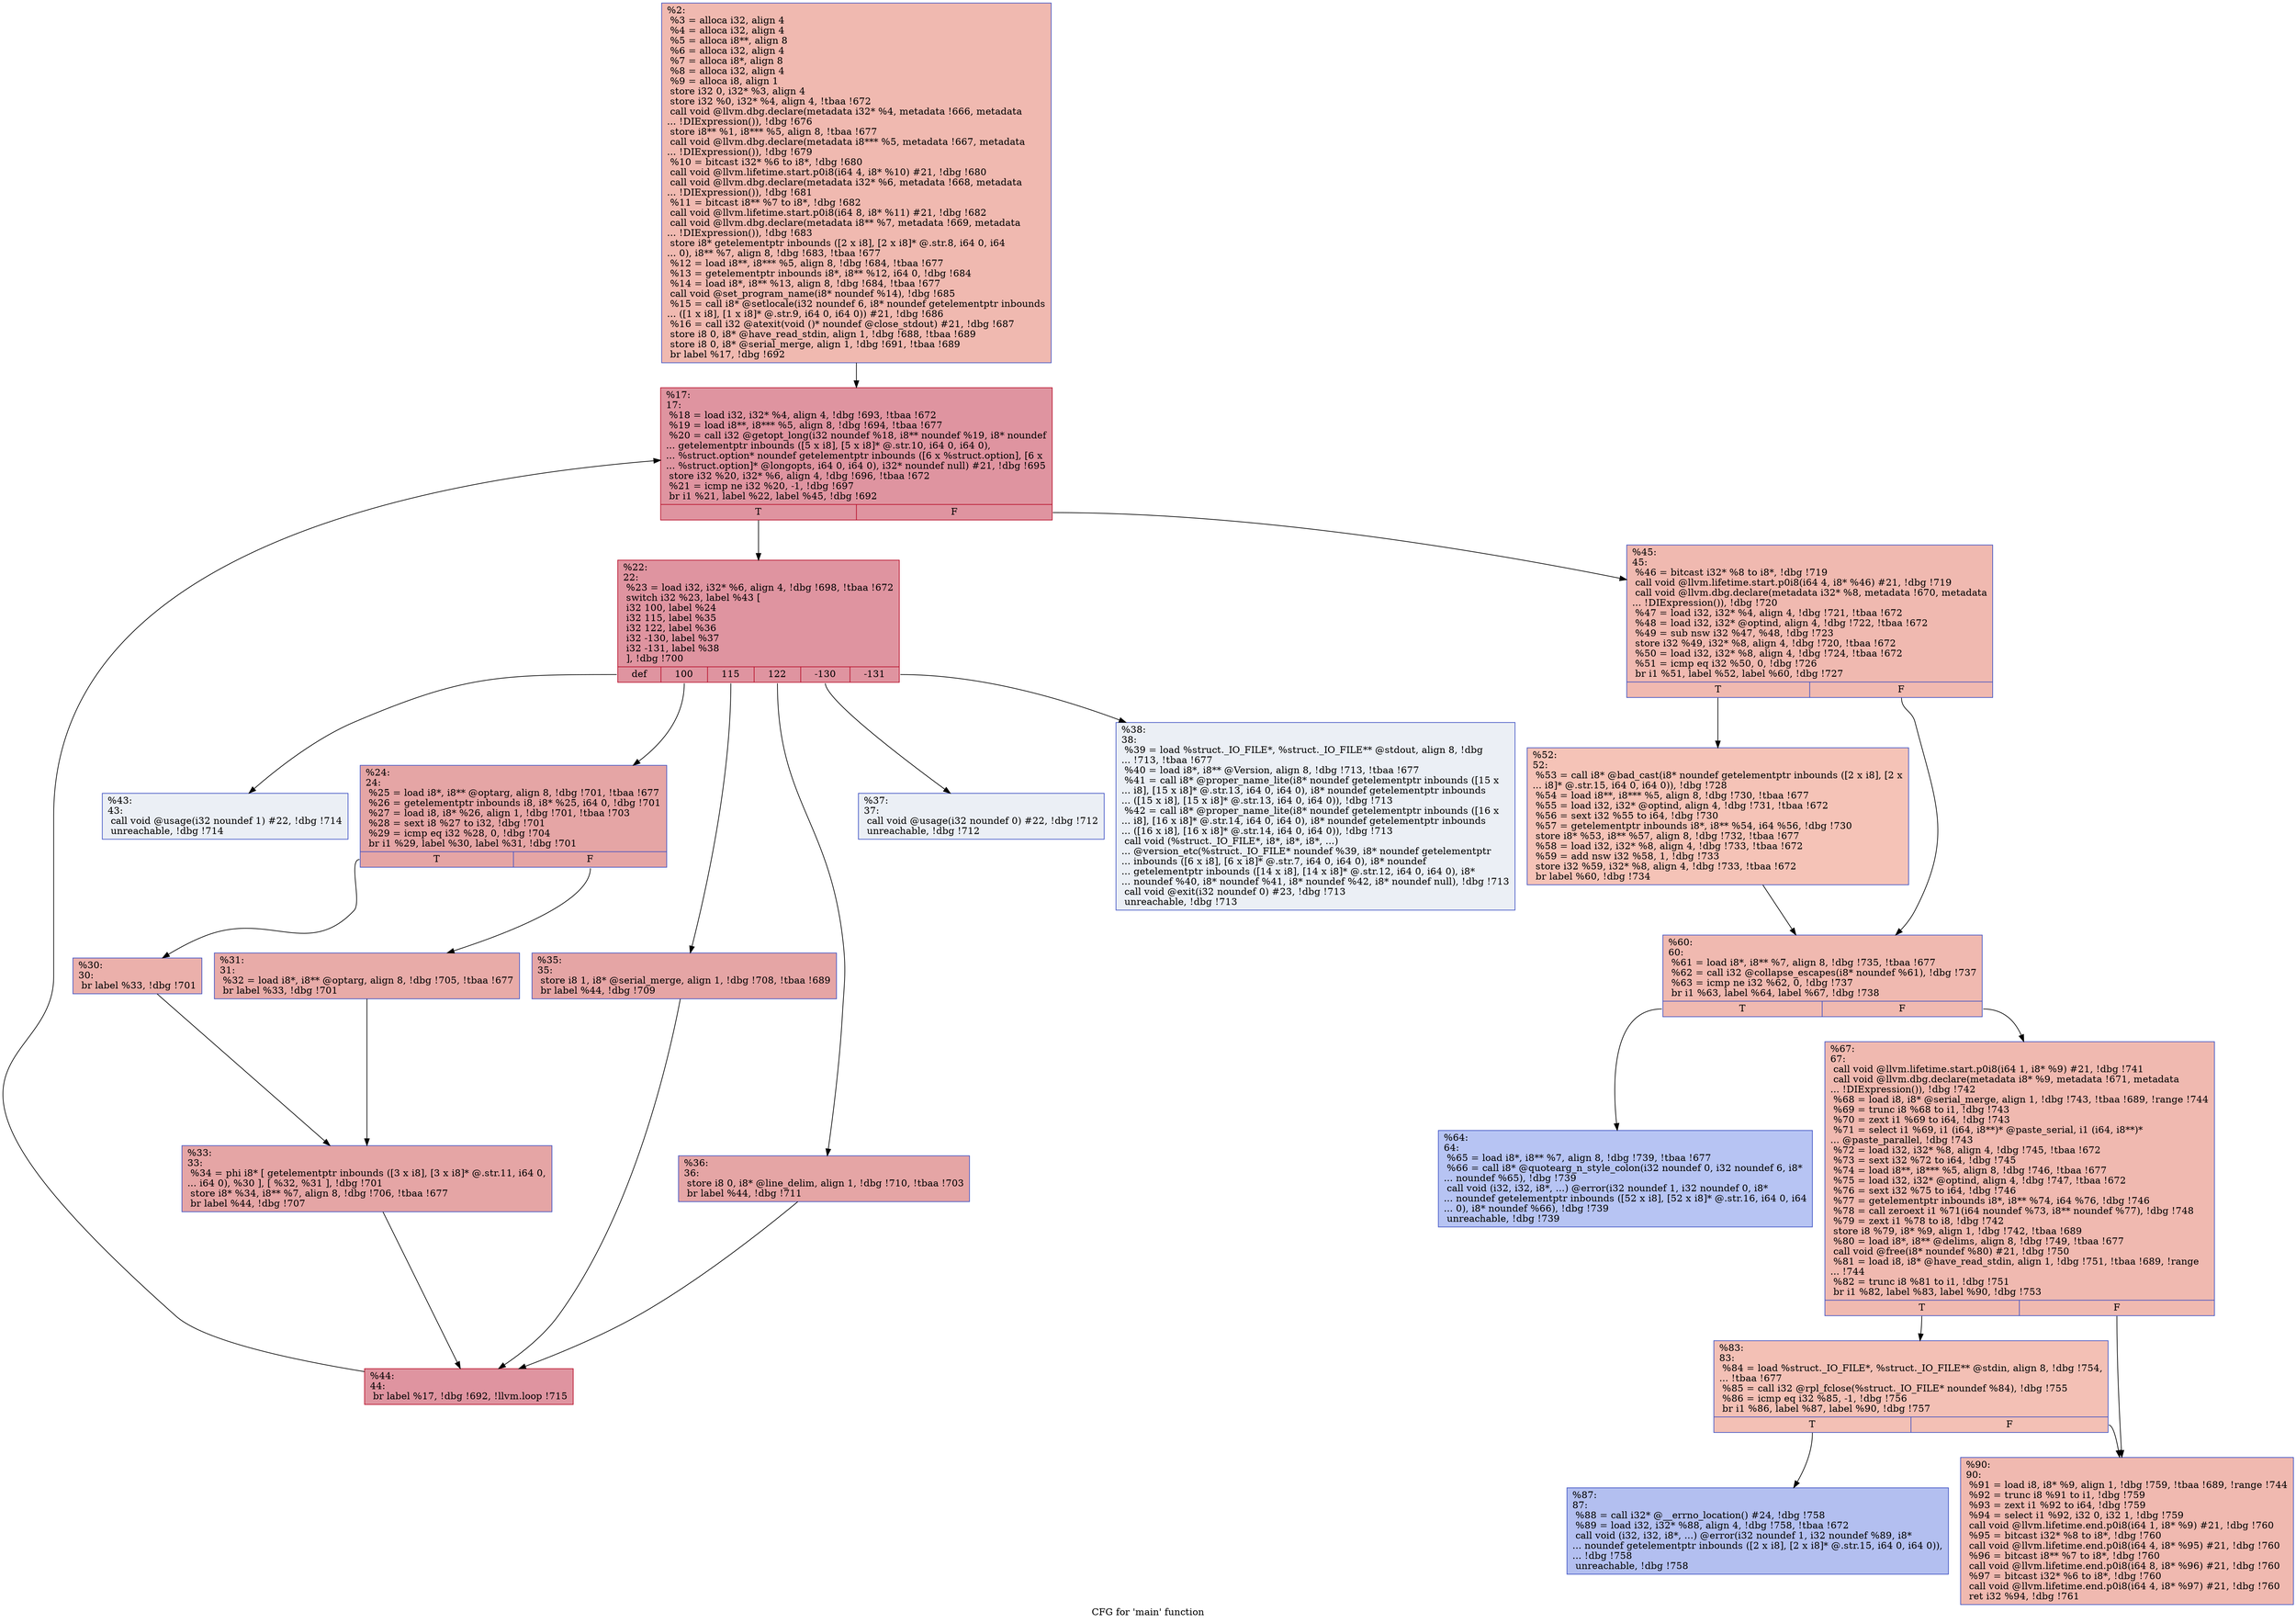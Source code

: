 digraph "CFG for 'main' function" {
	label="CFG for 'main' function";

	Node0x2244010 [shape=record,color="#3d50c3ff", style=filled, fillcolor="#de614d70",label="{%2:\l  %3 = alloca i32, align 4\l  %4 = alloca i32, align 4\l  %5 = alloca i8**, align 8\l  %6 = alloca i32, align 4\l  %7 = alloca i8*, align 8\l  %8 = alloca i32, align 4\l  %9 = alloca i8, align 1\l  store i32 0, i32* %3, align 4\l  store i32 %0, i32* %4, align 4, !tbaa !672\l  call void @llvm.dbg.declare(metadata i32* %4, metadata !666, metadata\l... !DIExpression()), !dbg !676\l  store i8** %1, i8*** %5, align 8, !tbaa !677\l  call void @llvm.dbg.declare(metadata i8*** %5, metadata !667, metadata\l... !DIExpression()), !dbg !679\l  %10 = bitcast i32* %6 to i8*, !dbg !680\l  call void @llvm.lifetime.start.p0i8(i64 4, i8* %10) #21, !dbg !680\l  call void @llvm.dbg.declare(metadata i32* %6, metadata !668, metadata\l... !DIExpression()), !dbg !681\l  %11 = bitcast i8** %7 to i8*, !dbg !682\l  call void @llvm.lifetime.start.p0i8(i64 8, i8* %11) #21, !dbg !682\l  call void @llvm.dbg.declare(metadata i8** %7, metadata !669, metadata\l... !DIExpression()), !dbg !683\l  store i8* getelementptr inbounds ([2 x i8], [2 x i8]* @.str.8, i64 0, i64\l... 0), i8** %7, align 8, !dbg !683, !tbaa !677\l  %12 = load i8**, i8*** %5, align 8, !dbg !684, !tbaa !677\l  %13 = getelementptr inbounds i8*, i8** %12, i64 0, !dbg !684\l  %14 = load i8*, i8** %13, align 8, !dbg !684, !tbaa !677\l  call void @set_program_name(i8* noundef %14), !dbg !685\l  %15 = call i8* @setlocale(i32 noundef 6, i8* noundef getelementptr inbounds\l... ([1 x i8], [1 x i8]* @.str.9, i64 0, i64 0)) #21, !dbg !686\l  %16 = call i32 @atexit(void ()* noundef @close_stdout) #21, !dbg !687\l  store i8 0, i8* @have_read_stdin, align 1, !dbg !688, !tbaa !689\l  store i8 0, i8* @serial_merge, align 1, !dbg !691, !tbaa !689\l  br label %17, !dbg !692\l}"];
	Node0x2244010 -> Node0x2244110;
	Node0x2244110 [shape=record,color="#b70d28ff", style=filled, fillcolor="#b70d2870",label="{%17:\l17:                                               \l  %18 = load i32, i32* %4, align 4, !dbg !693, !tbaa !672\l  %19 = load i8**, i8*** %5, align 8, !dbg !694, !tbaa !677\l  %20 = call i32 @getopt_long(i32 noundef %18, i8** noundef %19, i8* noundef\l... getelementptr inbounds ([5 x i8], [5 x i8]* @.str.10, i64 0, i64 0),\l... %struct.option* noundef getelementptr inbounds ([6 x %struct.option], [6 x\l... %struct.option]* @longopts, i64 0, i64 0), i32* noundef null) #21, !dbg !695\l  store i32 %20, i32* %6, align 4, !dbg !696, !tbaa !672\l  %21 = icmp ne i32 %20, -1, !dbg !697\l  br i1 %21, label %22, label %45, !dbg !692\l|{<s0>T|<s1>F}}"];
	Node0x2244110:s0 -> Node0x2244160;
	Node0x2244110:s1 -> Node0x22444d0;
	Node0x2244160 [shape=record,color="#b70d28ff", style=filled, fillcolor="#b70d2870",label="{%22:\l22:                                               \l  %23 = load i32, i32* %6, align 4, !dbg !698, !tbaa !672\l  switch i32 %23, label %43 [\l    i32 100, label %24\l    i32 115, label %35\l    i32 122, label %36\l    i32 -130, label %37\l    i32 -131, label %38\l  ], !dbg !700\l|{<s0>def|<s1>100|<s2>115|<s3>122|<s4>-130|<s5>-131}}"];
	Node0x2244160:s0 -> Node0x2244430;
	Node0x2244160:s1 -> Node0x22441b0;
	Node0x2244160:s2 -> Node0x22442f0;
	Node0x2244160:s3 -> Node0x2244340;
	Node0x2244160:s4 -> Node0x2244390;
	Node0x2244160:s5 -> Node0x22443e0;
	Node0x22441b0 [shape=record,color="#3d50c3ff", style=filled, fillcolor="#c5333470",label="{%24:\l24:                                               \l  %25 = load i8*, i8** @optarg, align 8, !dbg !701, !tbaa !677\l  %26 = getelementptr inbounds i8, i8* %25, i64 0, !dbg !701\l  %27 = load i8, i8* %26, align 1, !dbg !701, !tbaa !703\l  %28 = sext i8 %27 to i32, !dbg !701\l  %29 = icmp eq i32 %28, 0, !dbg !704\l  br i1 %29, label %30, label %31, !dbg !701\l|{<s0>T|<s1>F}}"];
	Node0x22441b0:s0 -> Node0x2244200;
	Node0x22441b0:s1 -> Node0x2244250;
	Node0x2244200 [shape=record,color="#3d50c3ff", style=filled, fillcolor="#d24b4070",label="{%30:\l30:                                               \l  br label %33, !dbg !701\l}"];
	Node0x2244200 -> Node0x22442a0;
	Node0x2244250 [shape=record,color="#3d50c3ff", style=filled, fillcolor="#cc403a70",label="{%31:\l31:                                               \l  %32 = load i8*, i8** @optarg, align 8, !dbg !705, !tbaa !677\l  br label %33, !dbg !701\l}"];
	Node0x2244250 -> Node0x22442a0;
	Node0x22442a0 [shape=record,color="#3d50c3ff", style=filled, fillcolor="#c5333470",label="{%33:\l33:                                               \l  %34 = phi i8* [ getelementptr inbounds ([3 x i8], [3 x i8]* @.str.11, i64 0,\l... i64 0), %30 ], [ %32, %31 ], !dbg !701\l  store i8* %34, i8** %7, align 8, !dbg !706, !tbaa !677\l  br label %44, !dbg !707\l}"];
	Node0x22442a0 -> Node0x2244480;
	Node0x22442f0 [shape=record,color="#3d50c3ff", style=filled, fillcolor="#c5333470",label="{%35:\l35:                                               \l  store i8 1, i8* @serial_merge, align 1, !dbg !708, !tbaa !689\l  br label %44, !dbg !709\l}"];
	Node0x22442f0 -> Node0x2244480;
	Node0x2244340 [shape=record,color="#3d50c3ff", style=filled, fillcolor="#c5333470",label="{%36:\l36:                                               \l  store i8 0, i8* @line_delim, align 1, !dbg !710, !tbaa !703\l  br label %44, !dbg !711\l}"];
	Node0x2244340 -> Node0x2244480;
	Node0x2244390 [shape=record,color="#3d50c3ff", style=filled, fillcolor="#d1dae970",label="{%37:\l37:                                               \l  call void @usage(i32 noundef 0) #22, !dbg !712\l  unreachable, !dbg !712\l}"];
	Node0x22443e0 [shape=record,color="#3d50c3ff", style=filled, fillcolor="#d1dae970",label="{%38:\l38:                                               \l  %39 = load %struct._IO_FILE*, %struct._IO_FILE** @stdout, align 8, !dbg\l... !713, !tbaa !677\l  %40 = load i8*, i8** @Version, align 8, !dbg !713, !tbaa !677\l  %41 = call i8* @proper_name_lite(i8* noundef getelementptr inbounds ([15 x\l... i8], [15 x i8]* @.str.13, i64 0, i64 0), i8* noundef getelementptr inbounds\l... ([15 x i8], [15 x i8]* @.str.13, i64 0, i64 0)), !dbg !713\l  %42 = call i8* @proper_name_lite(i8* noundef getelementptr inbounds ([16 x\l... i8], [16 x i8]* @.str.14, i64 0, i64 0), i8* noundef getelementptr inbounds\l... ([16 x i8], [16 x i8]* @.str.14, i64 0, i64 0)), !dbg !713\l  call void (%struct._IO_FILE*, i8*, i8*, i8*, ...)\l... @version_etc(%struct._IO_FILE* noundef %39, i8* noundef getelementptr\l... inbounds ([6 x i8], [6 x i8]* @.str.7, i64 0, i64 0), i8* noundef\l... getelementptr inbounds ([14 x i8], [14 x i8]* @.str.12, i64 0, i64 0), i8*\l... noundef %40, i8* noundef %41, i8* noundef %42, i8* noundef null), !dbg !713\l  call void @exit(i32 noundef 0) #23, !dbg !713\l  unreachable, !dbg !713\l}"];
	Node0x2244430 [shape=record,color="#3d50c3ff", style=filled, fillcolor="#d1dae970",label="{%43:\l43:                                               \l  call void @usage(i32 noundef 1) #22, !dbg !714\l  unreachable, !dbg !714\l}"];
	Node0x2244480 [shape=record,color="#b70d28ff", style=filled, fillcolor="#b70d2870",label="{%44:\l44:                                               \l  br label %17, !dbg !692, !llvm.loop !715\l}"];
	Node0x2244480 -> Node0x2244110;
	Node0x22444d0 [shape=record,color="#3d50c3ff", style=filled, fillcolor="#de614d70",label="{%45:\l45:                                               \l  %46 = bitcast i32* %8 to i8*, !dbg !719\l  call void @llvm.lifetime.start.p0i8(i64 4, i8* %46) #21, !dbg !719\l  call void @llvm.dbg.declare(metadata i32* %8, metadata !670, metadata\l... !DIExpression()), !dbg !720\l  %47 = load i32, i32* %4, align 4, !dbg !721, !tbaa !672\l  %48 = load i32, i32* @optind, align 4, !dbg !722, !tbaa !672\l  %49 = sub nsw i32 %47, %48, !dbg !723\l  store i32 %49, i32* %8, align 4, !dbg !720, !tbaa !672\l  %50 = load i32, i32* %8, align 4, !dbg !724, !tbaa !672\l  %51 = icmp eq i32 %50, 0, !dbg !726\l  br i1 %51, label %52, label %60, !dbg !727\l|{<s0>T|<s1>F}}"];
	Node0x22444d0:s0 -> Node0x2244520;
	Node0x22444d0:s1 -> Node0x2244570;
	Node0x2244520 [shape=record,color="#3d50c3ff", style=filled, fillcolor="#e8765c70",label="{%52:\l52:                                               \l  %53 = call i8* @bad_cast(i8* noundef getelementptr inbounds ([2 x i8], [2 x\l... i8]* @.str.15, i64 0, i64 0)), !dbg !728\l  %54 = load i8**, i8*** %5, align 8, !dbg !730, !tbaa !677\l  %55 = load i32, i32* @optind, align 4, !dbg !731, !tbaa !672\l  %56 = sext i32 %55 to i64, !dbg !730\l  %57 = getelementptr inbounds i8*, i8** %54, i64 %56, !dbg !730\l  store i8* %53, i8** %57, align 8, !dbg !732, !tbaa !677\l  %58 = load i32, i32* %8, align 4, !dbg !733, !tbaa !672\l  %59 = add nsw i32 %58, 1, !dbg !733\l  store i32 %59, i32* %8, align 4, !dbg !733, !tbaa !672\l  br label %60, !dbg !734\l}"];
	Node0x2244520 -> Node0x2244570;
	Node0x2244570 [shape=record,color="#3d50c3ff", style=filled, fillcolor="#de614d70",label="{%60:\l60:                                               \l  %61 = load i8*, i8** %7, align 8, !dbg !735, !tbaa !677\l  %62 = call i32 @collapse_escapes(i8* noundef %61), !dbg !737\l  %63 = icmp ne i32 %62, 0, !dbg !737\l  br i1 %63, label %64, label %67, !dbg !738\l|{<s0>T|<s1>F}}"];
	Node0x2244570:s0 -> Node0x22445c0;
	Node0x2244570:s1 -> Node0x2244610;
	Node0x22445c0 [shape=record,color="#3d50c3ff", style=filled, fillcolor="#5b7ae570",label="{%64:\l64:                                               \l  %65 = load i8*, i8** %7, align 8, !dbg !739, !tbaa !677\l  %66 = call i8* @quotearg_n_style_colon(i32 noundef 0, i32 noundef 6, i8*\l... noundef %65), !dbg !739\l  call void (i32, i32, i8*, ...) @error(i32 noundef 1, i32 noundef 0, i8*\l... noundef getelementptr inbounds ([52 x i8], [52 x i8]* @.str.16, i64 0, i64\l... 0), i8* noundef %66), !dbg !739\l  unreachable, !dbg !739\l}"];
	Node0x2244610 [shape=record,color="#3d50c3ff", style=filled, fillcolor="#de614d70",label="{%67:\l67:                                               \l  call void @llvm.lifetime.start.p0i8(i64 1, i8* %9) #21, !dbg !741\l  call void @llvm.dbg.declare(metadata i8* %9, metadata !671, metadata\l... !DIExpression()), !dbg !742\l  %68 = load i8, i8* @serial_merge, align 1, !dbg !743, !tbaa !689, !range !744\l  %69 = trunc i8 %68 to i1, !dbg !743\l  %70 = zext i1 %69 to i64, !dbg !743\l  %71 = select i1 %69, i1 (i64, i8**)* @paste_serial, i1 (i64, i8**)*\l... @paste_parallel, !dbg !743\l  %72 = load i32, i32* %8, align 4, !dbg !745, !tbaa !672\l  %73 = sext i32 %72 to i64, !dbg !745\l  %74 = load i8**, i8*** %5, align 8, !dbg !746, !tbaa !677\l  %75 = load i32, i32* @optind, align 4, !dbg !747, !tbaa !672\l  %76 = sext i32 %75 to i64, !dbg !746\l  %77 = getelementptr inbounds i8*, i8** %74, i64 %76, !dbg !746\l  %78 = call zeroext i1 %71(i64 noundef %73, i8** noundef %77), !dbg !748\l  %79 = zext i1 %78 to i8, !dbg !742\l  store i8 %79, i8* %9, align 1, !dbg !742, !tbaa !689\l  %80 = load i8*, i8** @delims, align 8, !dbg !749, !tbaa !677\l  call void @free(i8* noundef %80) #21, !dbg !750\l  %81 = load i8, i8* @have_read_stdin, align 1, !dbg !751, !tbaa !689, !range\l... !744\l  %82 = trunc i8 %81 to i1, !dbg !751\l  br i1 %82, label %83, label %90, !dbg !753\l|{<s0>T|<s1>F}}"];
	Node0x2244610:s0 -> Node0x2244660;
	Node0x2244610:s1 -> Node0x2244700;
	Node0x2244660 [shape=record,color="#3d50c3ff", style=filled, fillcolor="#e5705870",label="{%83:\l83:                                               \l  %84 = load %struct._IO_FILE*, %struct._IO_FILE** @stdin, align 8, !dbg !754,\l... !tbaa !677\l  %85 = call i32 @rpl_fclose(%struct._IO_FILE* noundef %84), !dbg !755\l  %86 = icmp eq i32 %85, -1, !dbg !756\l  br i1 %86, label %87, label %90, !dbg !757\l|{<s0>T|<s1>F}}"];
	Node0x2244660:s0 -> Node0x22446b0;
	Node0x2244660:s1 -> Node0x2244700;
	Node0x22446b0 [shape=record,color="#3d50c3ff", style=filled, fillcolor="#536edd70",label="{%87:\l87:                                               \l  %88 = call i32* @__errno_location() #24, !dbg !758\l  %89 = load i32, i32* %88, align 4, !dbg !758, !tbaa !672\l  call void (i32, i32, i8*, ...) @error(i32 noundef 1, i32 noundef %89, i8*\l... noundef getelementptr inbounds ([2 x i8], [2 x i8]* @.str.15, i64 0, i64 0)),\l... !dbg !758\l  unreachable, !dbg !758\l}"];
	Node0x2244700 [shape=record,color="#3d50c3ff", style=filled, fillcolor="#de614d70",label="{%90:\l90:                                               \l  %91 = load i8, i8* %9, align 1, !dbg !759, !tbaa !689, !range !744\l  %92 = trunc i8 %91 to i1, !dbg !759\l  %93 = zext i1 %92 to i64, !dbg !759\l  %94 = select i1 %92, i32 0, i32 1, !dbg !759\l  call void @llvm.lifetime.end.p0i8(i64 1, i8* %9) #21, !dbg !760\l  %95 = bitcast i32* %8 to i8*, !dbg !760\l  call void @llvm.lifetime.end.p0i8(i64 4, i8* %95) #21, !dbg !760\l  %96 = bitcast i8** %7 to i8*, !dbg !760\l  call void @llvm.lifetime.end.p0i8(i64 8, i8* %96) #21, !dbg !760\l  %97 = bitcast i32* %6 to i8*, !dbg !760\l  call void @llvm.lifetime.end.p0i8(i64 4, i8* %97) #21, !dbg !760\l  ret i32 %94, !dbg !761\l}"];
}
